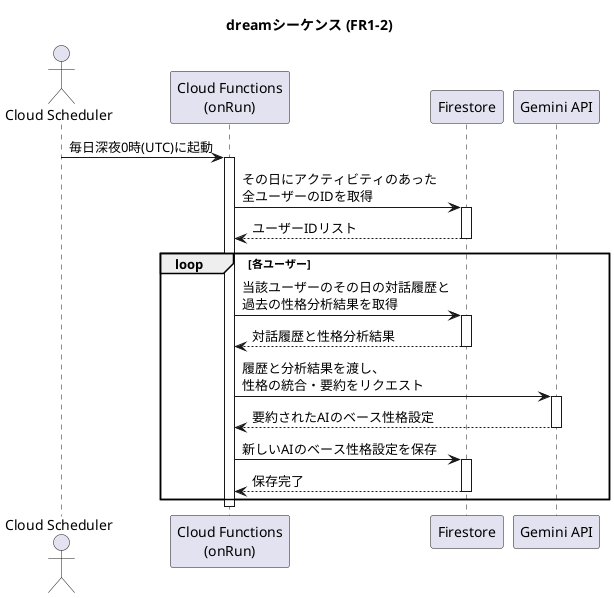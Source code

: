 @startuml
title dreamシーケンス (FR1-2)

actor "Cloud Scheduler" as Scheduler
participant "Cloud Functions\n(onRun)" as Functions
participant "Firestore" as Firestore
participant "Gemini API" as Gemini

Scheduler -> Functions: 毎日深夜0時(UTC)に起動
activate Functions

Functions -> Firestore: その日にアクティビティのあった\n全ユーザーのIDを取得
activate Firestore
Firestore --> Functions: ユーザーIDリスト
deactivate Firestore

loop 各ユーザー
  Functions -> Firestore: 当該ユーザーのその日の対話履歴と\n過去の性格分析結果を取得
  activate Firestore
  Firestore --> Functions: 対話履歴と性格分析結果
  deactivate Firestore

  Functions -> Gemini: 履歴と分析結果を渡し、\n性格の統合・要約をリクエスト
  activate Gemini
  Gemini --> Functions: 要約されたAIのベース性格設定
  deactivate Gemini

  Functions -> Firestore: 新しいAIのベース性格設定を保存
  activate Firestore
  Firestore --> Functions: 保存完了
  deactivate Firestore
end

deactivate Functions

@enduml
